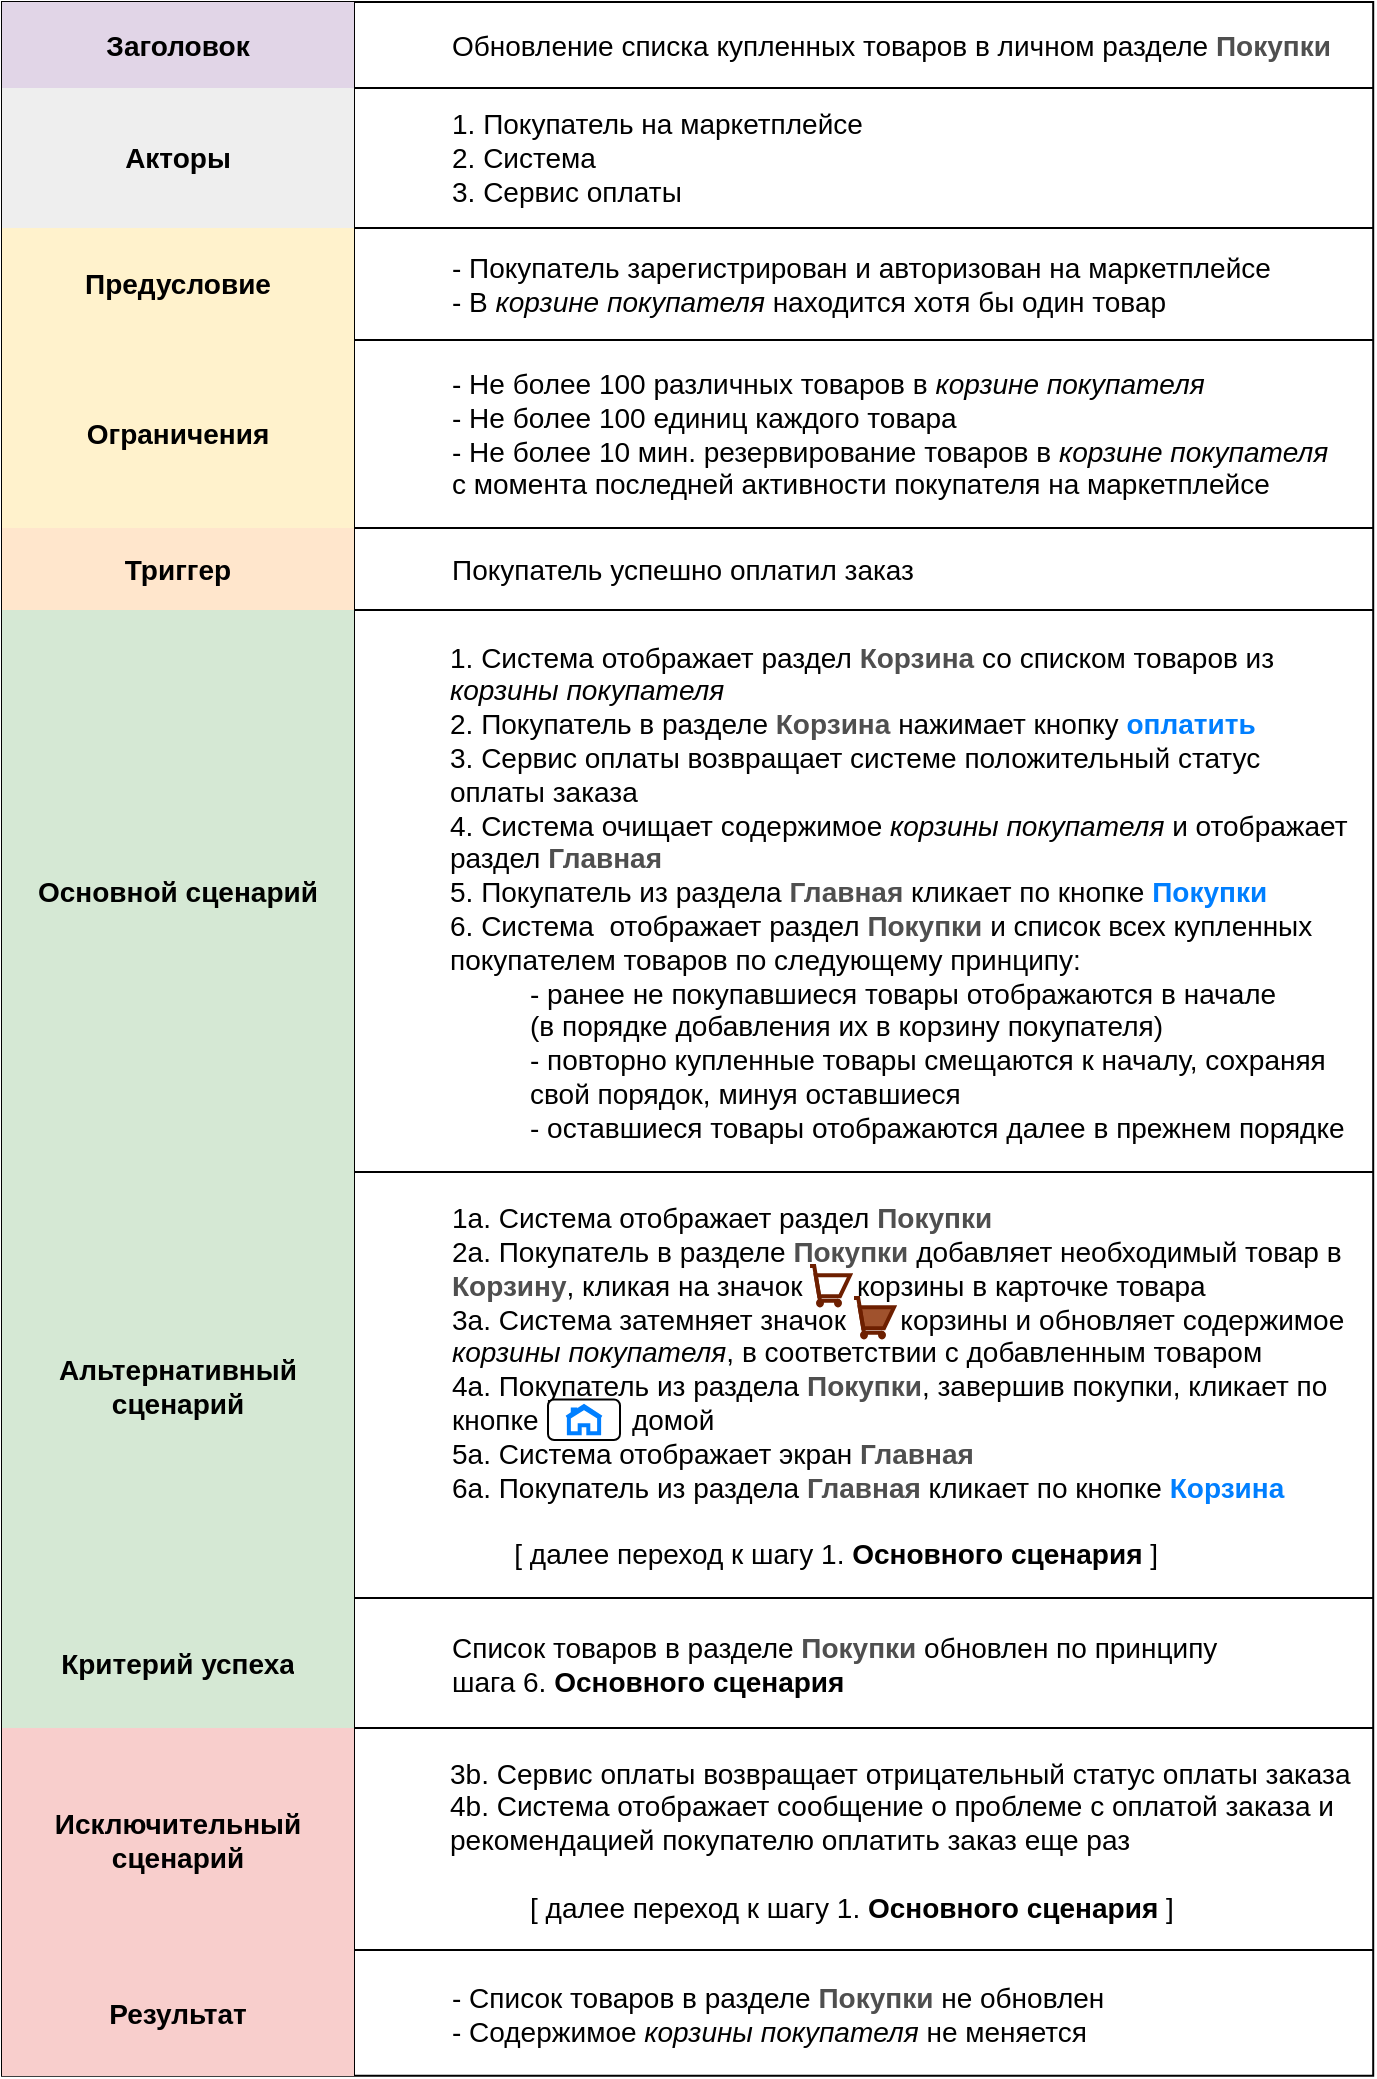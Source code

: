 <mxfile version="24.8.0">
  <diagram id="iSdH8Bf3Pxa846-qju2B" name="Шаблон">
    <mxGraphModel dx="1432" dy="951" grid="0" gridSize="10" guides="1" tooltips="1" connect="1" arrows="1" fold="1" page="1" pageScale="1" pageWidth="827" pageHeight="1169" math="0" shadow="0">
      <root>
        <mxCell id="0" />
        <mxCell id="1" parent="0" />
        <mxCell id="5DFN9uElky3kn-lGwo1o-1" value="" style="shape=table;startSize=0;container=1;collapsible=0;childLayout=tableLayout;" parent="1" vertex="1">
          <mxGeometry x="78" y="58" width="685.603" height="1036.819" as="geometry" />
        </mxCell>
        <mxCell id="5DFN9uElky3kn-lGwo1o-6" value="" style="shape=tableRow;horizontal=0;startSize=0;swimlaneHead=0;swimlaneBody=0;strokeColor=inherit;top=0;left=0;bottom=0;right=0;collapsible=0;dropTarget=0;fillColor=none;points=[[0,0.5],[1,0.5]];portConstraint=eastwest;" parent="5DFN9uElky3kn-lGwo1o-1" vertex="1">
          <mxGeometry width="685.603" height="43" as="geometry" />
        </mxCell>
        <mxCell id="5DFN9uElky3kn-lGwo1o-7" value="&lt;b&gt;&lt;font style=&quot;font-size: 14px;&quot;&gt;Заголовок&lt;/font&gt;&lt;/b&gt;" style="shape=partialRectangle;html=1;whiteSpace=wrap;connectable=0;strokeColor=#9673a6;overflow=hidden;fillColor=#e1d5e7;top=0;left=0;bottom=0;right=0;pointerEvents=1;" parent="5DFN9uElky3kn-lGwo1o-6" vertex="1">
          <mxGeometry width="176" height="43" as="geometry">
            <mxRectangle width="176" height="43" as="alternateBounds" />
          </mxGeometry>
        </mxCell>
        <mxCell id="5DFN9uElky3kn-lGwo1o-9" value="&lt;blockquote style=&quot;margin: 0 0 0 40px; border: none; padding: 0px;&quot;&gt;&lt;font style=&quot;font-size: 14px;&quot;&gt;Обновление списка купленных товаров в личном разделе&amp;nbsp;&lt;b&gt;&lt;font style=&quot;font-size: 14px;&quot; color=&quot;#4f4f4f&quot;&gt;Покупки&lt;/font&gt;&lt;/b&gt;&lt;/font&gt;&lt;/blockquote&gt;" style="shape=partialRectangle;html=1;whiteSpace=wrap;connectable=0;strokeColor=inherit;overflow=hidden;fillColor=none;top=0;left=0;bottom=0;right=0;pointerEvents=1;spacingLeft=7;spacingRight=7;align=left;" parent="5DFN9uElky3kn-lGwo1o-6" vertex="1">
          <mxGeometry x="176" width="510" height="43" as="geometry">
            <mxRectangle width="510" height="43" as="alternateBounds" />
          </mxGeometry>
        </mxCell>
        <mxCell id="5DFN9uElky3kn-lGwo1o-10" value="" style="shape=tableRow;horizontal=0;startSize=0;swimlaneHead=0;swimlaneBody=0;strokeColor=inherit;top=0;left=0;bottom=0;right=0;collapsible=0;dropTarget=0;fillColor=none;points=[[0,0.5],[1,0.5]];portConstraint=eastwest;" parent="5DFN9uElky3kn-lGwo1o-1" vertex="1">
          <mxGeometry y="43" width="685.603" height="70" as="geometry" />
        </mxCell>
        <mxCell id="5DFN9uElky3kn-lGwo1o-11" value="&lt;b&gt;&lt;font style=&quot;font-size: 14px;&quot;&gt;Акторы&lt;/font&gt;&lt;/b&gt;" style="shape=partialRectangle;html=1;whiteSpace=wrap;connectable=0;overflow=hidden;top=0;left=0;bottom=0;right=0;pointerEvents=1;fillColor=#eeeeee;strokeColor=#36393d;" parent="5DFN9uElky3kn-lGwo1o-10" vertex="1">
          <mxGeometry width="176" height="70" as="geometry">
            <mxRectangle width="176" height="70" as="alternateBounds" />
          </mxGeometry>
        </mxCell>
        <mxCell id="5DFN9uElky3kn-lGwo1o-13" value="&lt;blockquote style=&quot;margin: 0 0 0 40px; border: none; padding: 0px;&quot;&gt;&lt;span style=&quot;background-color: initial; font-size: 14px;&quot;&gt;1. Покупатель на маркетплейсе&lt;br&gt;&lt;/span&gt;&lt;span style=&quot;background-color: initial; font-size: 14px;&quot;&gt;2. Система&lt;br&gt;&lt;/span&gt;&lt;span style=&quot;background-color: initial; font-size: 14px;&quot;&gt;3. Сервис оплаты&lt;/span&gt;&lt;/blockquote&gt;" style="shape=partialRectangle;html=1;whiteSpace=wrap;connectable=0;strokeColor=inherit;overflow=hidden;fillColor=none;top=0;left=0;bottom=0;right=0;pointerEvents=1;spacingLeft=7;spacingRight=7;align=left;" parent="5DFN9uElky3kn-lGwo1o-10" vertex="1">
          <mxGeometry x="176" width="510" height="70" as="geometry">
            <mxRectangle width="510" height="70" as="alternateBounds" />
          </mxGeometry>
        </mxCell>
        <mxCell id="5DFN9uElky3kn-lGwo1o-14" value="" style="shape=tableRow;horizontal=0;startSize=0;swimlaneHead=0;swimlaneBody=0;strokeColor=inherit;top=0;left=0;bottom=0;right=0;collapsible=0;dropTarget=0;fillColor=none;points=[[0,0.5],[1,0.5]];portConstraint=eastwest;" parent="5DFN9uElky3kn-lGwo1o-1" vertex="1">
          <mxGeometry y="113" width="685.603" height="56" as="geometry" />
        </mxCell>
        <mxCell id="5DFN9uElky3kn-lGwo1o-15" value="&lt;b&gt;&lt;font style=&quot;font-size: 14px;&quot;&gt;Предусловие&lt;/font&gt;&lt;/b&gt;" style="shape=partialRectangle;html=1;whiteSpace=wrap;connectable=0;strokeColor=#d6b656;overflow=hidden;fillColor=#fff2cc;top=0;left=0;bottom=0;right=0;pointerEvents=1;" parent="5DFN9uElky3kn-lGwo1o-14" vertex="1">
          <mxGeometry width="176" height="56" as="geometry">
            <mxRectangle width="176" height="56" as="alternateBounds" />
          </mxGeometry>
        </mxCell>
        <mxCell id="5DFN9uElky3kn-lGwo1o-17" value="&lt;blockquote style=&quot;margin: 0 0 0 40px; border: none; padding: 0px;&quot;&gt;&lt;span style=&quot;background-color: initial; font-size: 14px;&quot;&gt;- Покупатель зарегистрирован и авторизован на маркетплейсе&lt;br&gt;&lt;/span&gt;&lt;span style=&quot;background-color: initial; font-size: 14px;&quot;&gt;- В &lt;i&gt;корзине п&lt;/i&gt;&lt;/span&gt;&lt;span style=&quot;background-color: initial; font-size: 14px;&quot;&gt;&lt;i&gt;окупателя&lt;/i&gt; находится хотя бы один товар&lt;/span&gt;&lt;/blockquote&gt;" style="shape=partialRectangle;html=1;whiteSpace=wrap;connectable=0;strokeColor=inherit;overflow=hidden;fillColor=none;top=0;left=0;bottom=0;right=0;pointerEvents=1;spacingLeft=7;spacingRight=7;align=left;" parent="5DFN9uElky3kn-lGwo1o-14" vertex="1">
          <mxGeometry x="176" width="510" height="56" as="geometry">
            <mxRectangle width="510" height="56" as="alternateBounds" />
          </mxGeometry>
        </mxCell>
        <mxCell id="5DFN9uElky3kn-lGwo1o-18" value="" style="shape=tableRow;horizontal=0;startSize=0;swimlaneHead=0;swimlaneBody=0;strokeColor=inherit;top=0;left=0;bottom=0;right=0;collapsible=0;dropTarget=0;fillColor=none;points=[[0,0.5],[1,0.5]];portConstraint=eastwest;" parent="5DFN9uElky3kn-lGwo1o-1" vertex="1">
          <mxGeometry y="169" width="685.603" height="94" as="geometry" />
        </mxCell>
        <mxCell id="5DFN9uElky3kn-lGwo1o-19" value="&lt;b&gt;&lt;font style=&quot;font-size: 14px;&quot;&gt;Ограничения&lt;/font&gt;&lt;/b&gt;" style="shape=partialRectangle;html=1;whiteSpace=wrap;connectable=0;strokeColor=#d6b656;overflow=hidden;fillColor=#fff2cc;top=0;left=0;bottom=0;right=0;pointerEvents=1;" parent="5DFN9uElky3kn-lGwo1o-18" vertex="1">
          <mxGeometry width="176" height="94" as="geometry">
            <mxRectangle width="176" height="94" as="alternateBounds" />
          </mxGeometry>
        </mxCell>
        <mxCell id="5DFN9uElky3kn-lGwo1o-21" value="&lt;blockquote style=&quot;margin: 0 0 0 40px; border: none; padding: 0px;&quot;&gt;&lt;span style=&quot;background-color: initial; font-size: 14px;&quot;&gt;- Не более 100 различных товаров в &lt;i&gt;корзине покупателя&lt;/i&gt;&lt;/span&gt;&lt;b style=&quot;background-color: initial; font-size: 14px;&quot;&gt;&lt;font color=&quot;#4f4f4f&quot;&gt;&lt;br&gt;&lt;/font&gt;&lt;/b&gt;&lt;span style=&quot;font-size: 14px; background-color: initial;&quot;&gt;- Не более 100 единиц каждого товара&lt;/span&gt;&lt;/blockquote&gt;&lt;blockquote style=&quot;margin: 0 0 0 40px; border: none; padding: 0px;&quot;&gt;&lt;span style=&quot;font-size: 14px; background-color: initial;&quot;&gt;- Не более 10 мин. резервирование товаров в &lt;i&gt;корзине покупателя&lt;/i&gt;&lt;/span&gt;&lt;/blockquote&gt;&lt;blockquote style=&quot;margin: 0 0 0 40px; border: none; padding: 0px;&quot;&gt;&lt;span style=&quot;font-size: 14px; background-color: initial;&quot;&gt;&lt;i&gt;&lt;/i&gt;с&amp;nbsp;&lt;/span&gt;&lt;span style=&quot;background-color: initial; font-size: 14px;&quot;&gt;момента последней активности покупателя на маркетплейсе&amp;nbsp;&lt;/span&gt;&lt;/blockquote&gt;" style="shape=partialRectangle;html=1;whiteSpace=wrap;connectable=0;strokeColor=inherit;overflow=hidden;fillColor=none;top=0;left=0;bottom=0;right=0;pointerEvents=1;spacingLeft=7;spacingRight=7;align=left;" parent="5DFN9uElky3kn-lGwo1o-18" vertex="1">
          <mxGeometry x="176" width="510" height="94" as="geometry">
            <mxRectangle width="510" height="94" as="alternateBounds" />
          </mxGeometry>
        </mxCell>
        <mxCell id="5DFN9uElky3kn-lGwo1o-22" value="" style="shape=tableRow;horizontal=0;startSize=0;swimlaneHead=0;swimlaneBody=0;strokeColor=inherit;top=0;left=0;bottom=0;right=0;collapsible=0;dropTarget=0;fillColor=none;points=[[0,0.5],[1,0.5]];portConstraint=eastwest;" parent="5DFN9uElky3kn-lGwo1o-1" vertex="1">
          <mxGeometry y="263" width="685.603" height="41" as="geometry" />
        </mxCell>
        <mxCell id="5DFN9uElky3kn-lGwo1o-23" value="&lt;b&gt;&lt;font style=&quot;font-size: 14px;&quot;&gt;Триггер&lt;/font&gt;&lt;/b&gt;" style="shape=partialRectangle;html=1;whiteSpace=wrap;connectable=0;strokeColor=#d79b00;overflow=hidden;fillColor=#ffe6cc;top=0;left=0;bottom=0;right=0;pointerEvents=1;" parent="5DFN9uElky3kn-lGwo1o-22" vertex="1">
          <mxGeometry width="176" height="41" as="geometry">
            <mxRectangle width="176" height="41" as="alternateBounds" />
          </mxGeometry>
        </mxCell>
        <mxCell id="5DFN9uElky3kn-lGwo1o-25" value="&lt;blockquote style=&quot;margin: 0 0 0 40px; border: none; padding: 0px;&quot;&gt;&lt;font style=&quot;font-size: 14px;&quot;&gt;Покупатель успешно оплатил заказ&lt;/font&gt;&lt;/blockquote&gt;" style="shape=partialRectangle;html=1;whiteSpace=wrap;connectable=0;strokeColor=inherit;overflow=hidden;fillColor=none;top=0;left=0;bottom=0;right=0;pointerEvents=1;spacingLeft=7;spacingRight=7;align=left;" parent="5DFN9uElky3kn-lGwo1o-22" vertex="1">
          <mxGeometry x="176" width="510" height="41" as="geometry">
            <mxRectangle width="510" height="41" as="alternateBounds" />
          </mxGeometry>
        </mxCell>
        <mxCell id="5DFN9uElky3kn-lGwo1o-26" value="" style="shape=tableRow;horizontal=0;startSize=0;swimlaneHead=0;swimlaneBody=0;strokeColor=inherit;top=0;left=0;bottom=0;right=0;collapsible=0;dropTarget=0;fillColor=none;points=[[0,0.5],[1,0.5]];portConstraint=eastwest;" parent="5DFN9uElky3kn-lGwo1o-1" vertex="1">
          <mxGeometry y="304" width="685.603" height="281" as="geometry" />
        </mxCell>
        <mxCell id="5DFN9uElky3kn-lGwo1o-27" value="&lt;b&gt;&lt;font style=&quot;font-size: 14px;&quot;&gt;Основной сценарий&lt;/font&gt;&lt;/b&gt;" style="shape=partialRectangle;html=1;whiteSpace=wrap;connectable=0;strokeColor=#82b366;overflow=hidden;fillColor=#d5e8d4;top=0;left=0;bottom=0;right=0;pointerEvents=1;" parent="5DFN9uElky3kn-lGwo1o-26" vertex="1">
          <mxGeometry width="176" height="281" as="geometry">
            <mxRectangle width="176" height="281" as="alternateBounds" />
          </mxGeometry>
        </mxCell>
        <mxCell id="5DFN9uElky3kn-lGwo1o-29" value="&lt;blockquote style=&quot;margin: 0 0 0 40px; border: none; padding: 0px;&quot;&gt;&lt;div style=&quot;text-align: left;&quot;&gt;&lt;span style=&quot;background-color: initial; font-size: 14px;&quot;&gt;1. Система отображает раздел&amp;nbsp;&lt;/span&gt;&lt;span style=&quot;background-color: initial; font-size: 14px;&quot;&gt;&lt;b style=&quot;color: rgb(79, 79, 79);&quot;&gt;Корзина&lt;/b&gt;&amp;nbsp;со списком товаров из &lt;i&gt;корзины покупателя&lt;/i&gt;&lt;/span&gt;&lt;/div&gt;&lt;span style=&quot;font-size: 14px; background-color: initial;&quot;&gt;&lt;div style=&quot;text-align: left;&quot;&gt;&lt;span style=&quot;background-color: initial;&quot;&gt;2. Покупатель в&amp;nbsp;&lt;span style=&quot;background-color: initial;&quot;&gt;разделе&amp;nbsp;&lt;/span&gt;&lt;b style=&quot;background-color: initial;&quot;&gt;&lt;font color=&quot;#4f4f4f&quot;&gt;Корзина&amp;nbsp;&lt;/font&gt;&lt;/b&gt;нажимает кнопку &lt;/span&gt;&lt;font style=&quot;background-color: initial;&quot; color=&quot;#007fff&quot;&gt;&lt;b&gt;оплатить&lt;/b&gt;&lt;/font&gt;&lt;/div&gt;&lt;/span&gt;&lt;span style=&quot;background-color: initial; font-size: 14px;&quot;&gt;&lt;div style=&quot;text-align: left;&quot;&gt;&lt;span style=&quot;background-color: initial;&quot;&gt;3. Сервис оплаты возвращает системе положительный статус оплаты заказа&lt;/span&gt;&lt;/div&gt;&lt;/span&gt;&lt;span style=&quot;background-color: initial; font-size: 14px;&quot;&gt;&lt;div style=&quot;text-align: left;&quot;&gt;&lt;span style=&quot;background-color: initial;&quot;&gt;4. Система очищает содержимое &lt;i&gt;корзины покупателя&lt;/i&gt; и отображает раздел&amp;nbsp;&lt;/span&gt;&lt;b style=&quot;background-color: initial;&quot;&gt;&lt;font color=&quot;#4f4f4f&quot;&gt;Главная&lt;/font&gt;&lt;/b&gt;&lt;/div&gt;&lt;div style=&quot;text-align: left;&quot;&gt;&lt;span style=&quot;background-color: initial;&quot;&gt;5. Покупатель из раздела&amp;nbsp;&lt;/span&gt;&lt;font style=&quot;background-color: initial; font-weight: bold;&quot; color=&quot;#4f4f4f&quot;&gt;Главная&amp;nbsp;&lt;/font&gt;&lt;span style=&quot;background-color: initial;&quot;&gt;кликает по кнопке&amp;nbsp;&lt;/span&gt;&lt;b style=&quot;background-color: initial;&quot;&gt;&lt;font color=&quot;#007fff&quot;&gt;Покупки&amp;nbsp;&lt;/font&gt;&lt;/b&gt;&lt;/div&gt;&lt;/span&gt;&lt;span style=&quot;font-size: 14px; background-color: initial;&quot;&gt;&lt;div style=&quot;text-align: left;&quot;&gt;&lt;span style=&quot;background-color: initial;&quot;&gt;6. Система&amp;nbsp; отображает раздел&amp;nbsp;&lt;b&gt;&lt;font color=&quot;#4f4f4f&quot;&gt;Покупки&amp;nbsp;&lt;/font&gt;&lt;/b&gt;и список всех купленных покупателем товаров по следующему принципу:&lt;/span&gt;&lt;span style=&quot;background-color: initial;&quot;&gt;&amp;nbsp;&lt;/span&gt;&lt;/div&gt;&lt;/span&gt;&lt;/blockquote&gt;&lt;blockquote style=&quot;margin: 0 0 0 40px; border: none; padding: 0px;&quot;&gt;&lt;blockquote style=&quot;margin: 0 0 0 40px; border: none; padding: 0px;&quot;&gt;&lt;span style=&quot;background-color: initial; font-size: 14px;&quot;&gt;&lt;div style=&quot;text-align: left;&quot;&gt;&lt;span style=&quot;background-color: initial;&quot;&gt;- ранее не покупавшиеся товары отображаются в начале&lt;/span&gt;&lt;/div&gt;&lt;div style=&quot;text-align: left;&quot;&gt;&lt;span style=&quot;background-color: initial;&quot;&gt;(в порядке добавления их в корзину покупателя&lt;/span&gt;&lt;span style=&quot;background-color: initial;&quot;&gt;)&lt;/span&gt;&lt;span style=&quot;background-color: initial;&quot;&gt;&amp;nbsp;&lt;/span&gt;&lt;/div&gt;&lt;/span&gt;&lt;/blockquote&gt;&lt;blockquote style=&quot;margin: 0 0 0 40px; border: none; padding: 0px;&quot;&gt;&lt;span style=&quot;background-color: initial; font-size: 14px;&quot;&gt;&lt;div style=&quot;text-align: left;&quot;&gt;&lt;span style=&quot;background-color: initial;&quot;&gt;- повторно купленные товары смещаются к началу, сохраняя свой порядок, минуя оставшиеся&lt;/span&gt;&lt;/div&gt;&lt;/span&gt;&lt;/blockquote&gt;&lt;blockquote style=&quot;margin: 0 0 0 40px; border: none; padding: 0px;&quot;&gt;&lt;span style=&quot;background-color: initial; font-size: 14px;&quot;&gt;&lt;div style=&quot;text-align: left;&quot;&gt;&lt;span style=&quot;background-color: initial;&quot;&gt;- оставшиеся товары отображаются далее в прежнем порядке&lt;/span&gt;&lt;/div&gt;&lt;/span&gt;&lt;/blockquote&gt;&lt;/blockquote&gt;&lt;b style=&quot;background-color: initial; font-size: 14px;&quot;&gt;&lt;div style=&quot;text-align: left;&quot;&gt;&lt;/div&gt;&lt;/b&gt;" style="shape=partialRectangle;html=1;whiteSpace=wrap;connectable=0;strokeColor=inherit;overflow=hidden;fillColor=none;top=0;left=0;bottom=0;right=0;pointerEvents=1;spacingLeft=7;spacingRight=7;" parent="5DFN9uElky3kn-lGwo1o-26" vertex="1">
          <mxGeometry x="176" width="510" height="281" as="geometry">
            <mxRectangle width="510" height="281" as="alternateBounds" />
          </mxGeometry>
        </mxCell>
        <mxCell id="5DFN9uElky3kn-lGwo1o-30" value="" style="shape=tableRow;horizontal=0;startSize=0;swimlaneHead=0;swimlaneBody=0;strokeColor=inherit;top=0;left=0;bottom=0;right=0;collapsible=0;dropTarget=0;fillColor=none;points=[[0,0.5],[1,0.5]];portConstraint=eastwest;" parent="5DFN9uElky3kn-lGwo1o-1" vertex="1">
          <mxGeometry y="585" width="685.603" height="213" as="geometry" />
        </mxCell>
        <mxCell id="5DFN9uElky3kn-lGwo1o-31" value="&lt;b&gt;&lt;font style=&quot;font-size: 14px;&quot;&gt;Альтернативный сценарий&lt;/font&gt;&lt;/b&gt;" style="shape=partialRectangle;html=1;whiteSpace=wrap;connectable=0;strokeColor=#82b366;overflow=hidden;fillColor=#d5e8d4;top=0;left=0;bottom=0;right=0;pointerEvents=1;" parent="5DFN9uElky3kn-lGwo1o-30" vertex="1">
          <mxGeometry width="176" height="213" as="geometry">
            <mxRectangle width="176" height="213" as="alternateBounds" />
          </mxGeometry>
        </mxCell>
        <mxCell id="5DFN9uElky3kn-lGwo1o-33" value="&lt;blockquote style=&quot;margin: 0 0 0 40px; border: none; padding: 0px;&quot;&gt;&lt;font style=&quot;font-size: 14px;&quot;&gt;&lt;span style=&quot;background-color: initial;&quot;&gt;1a. Система отображает раздел&amp;nbsp;&lt;font color=&quot;#4f4f4f&quot;&gt;&lt;b&gt;Покупки&lt;/b&gt;&lt;/font&gt;&lt;/span&gt;&lt;/font&gt;&lt;/blockquote&gt;&lt;blockquote style=&quot;margin: 0 0 0 40px; border: none; padding: 0px;&quot;&gt;&lt;font style=&quot;font-size: 14px;&quot;&gt;&lt;span style=&quot;background-color: initial;&quot;&gt;2a. Покупатель в&amp;nbsp;&lt;/span&gt;&lt;/font&gt;&lt;span style=&quot;background-color: initial; font-size: 14px;&quot;&gt;разделе&amp;nbsp;&lt;/span&gt;&lt;font style=&quot;background-color: initial; font-size: 14px;&quot; color=&quot;#4f4f4f&quot;&gt;&lt;b&gt;Покупки&amp;nbsp;&lt;/b&gt;&lt;/font&gt;&lt;span style=&quot;background-color: initial; font-size: 14px;&quot;&gt;добавляет необходимый товар в &lt;/span&gt;&lt;b style=&quot;background-color: initial; font-size: 14px;&quot;&gt;&lt;font color=&quot;#4f4f4f&quot;&gt;Корзину&lt;/font&gt;&lt;/b&gt;&lt;span style=&quot;background-color: initial; font-size: 14px;&quot;&gt;, кликая на значок&amp;nbsp; &amp;nbsp; &amp;nbsp; &amp;nbsp;корзины в карточке товара&amp;nbsp;&lt;/span&gt;&lt;/blockquote&gt;&lt;blockquote style=&quot;margin: 0 0 0 40px; border: none; padding: 0px;&quot;&gt;&lt;font style=&quot;font-size: 14px;&quot;&gt;&lt;span style=&quot;background-color: initial;&quot;&gt;3a. Система&amp;nbsp;&lt;/span&gt;&lt;/font&gt;&lt;span style=&quot;font-size: 14px; background-color: initial;&quot;&gt;затемняет значок&amp;nbsp; &amp;nbsp; &amp;nbsp; &amp;nbsp;корзины&lt;/span&gt;&lt;span style=&quot;font-size: 14px; background-color: initial;&quot;&gt;&amp;nbsp;и&amp;nbsp;&lt;/span&gt;&lt;span style=&quot;background-color: initial; font-size: 14px;&quot;&gt;обновляет содержимое &lt;i&gt;корзины покупателя&lt;/i&gt;&lt;/span&gt;&lt;font style=&quot;background-color: initial; font-size: 14px;&quot;&gt;, в соответствии с добавленным товаром&lt;/font&gt;&lt;span style=&quot;background-color: initial; font-size: 14px;&quot;&gt;&amp;nbsp;&lt;/span&gt;&lt;/blockquote&gt;&lt;blockquote style=&quot;margin: 0 0 0 40px; border: none; padding: 0px;&quot;&gt;&lt;font style=&quot;font-size: 14px;&quot;&gt;&lt;span style=&quot;background-color: initial;&quot;&gt;4a. Покупатель&amp;nbsp;&lt;/span&gt;&lt;span style=&quot;background-color: initial;&quot;&gt;из&amp;nbsp;&lt;/span&gt;&lt;span style=&quot;background-color: initial;&quot;&gt;раздела&amp;nbsp;&lt;/span&gt;&lt;font style=&quot;background-color: initial;&quot; color=&quot;#4f4f4f&quot;&gt;&lt;b&gt;Покупки&lt;/b&gt;&lt;/font&gt;&lt;span style=&quot;background-color: initial;&quot;&gt;, завершив покупки, кликает&amp;nbsp;&lt;/span&gt;&lt;span style=&quot;background-color: initial;&quot;&gt;по кнопке&amp;nbsp; &amp;nbsp; &amp;nbsp;&lt;/span&gt;&lt;/font&gt;&lt;span style=&quot;background-color: initial; font-size: 14px;&quot;&gt;&amp;nbsp; &amp;nbsp; &amp;nbsp; &amp;nbsp;домой&lt;/span&gt;&lt;/blockquote&gt;&lt;blockquote style=&quot;margin: 0 0 0 40px; border: none; padding: 0px;&quot;&gt;&lt;font style=&quot;font-size: 14px;&quot;&gt;&lt;span style=&quot;background-color: initial;&quot;&gt;5a. Система отображает экран&lt;/span&gt;&lt;span style=&quot;background-color: initial;&quot;&gt;&amp;nbsp;&lt;/span&gt;&lt;b style=&quot;background-color: initial;&quot;&gt;&lt;font color=&quot;#4f4f4f&quot;&gt;Главная&lt;/font&gt;&lt;/b&gt;&lt;/font&gt;&lt;/blockquote&gt;&lt;blockquote style=&quot;margin: 0 0 0 40px; border: none; padding: 0px;&quot;&gt;&lt;font style=&quot;font-size: 14px;&quot;&gt;&lt;div&gt;&lt;span style=&quot;background-color: initial;&quot;&gt;6a. Покупатель из раздела&amp;nbsp;&lt;/span&gt;&lt;font style=&quot;background-color: initial; font-weight: bold;&quot; color=&quot;#4f4f4f&quot;&gt;Главная&amp;nbsp;&lt;/font&gt;&lt;span style=&quot;background-color: initial;&quot;&gt;кликает по кнопке&amp;nbsp;&lt;/span&gt;&lt;b style=&quot;background-color: initial;&quot;&gt;&lt;font color=&quot;#007fff&quot;&gt;Корзина&lt;/font&gt;&lt;/b&gt;&lt;/div&gt;&lt;div&gt;&lt;br&gt;&lt;/div&gt;&lt;/font&gt;&lt;/blockquote&gt;&lt;blockquote style=&quot;margin: 0 0 0 40px; border: none; padding: 0px;&quot;&gt;&lt;font style=&quot;font-size: 14px;&quot;&gt;&lt;span style=&quot;white-space: pre;&quot;&gt;&#x9;&lt;/span&gt;[ далее переход к шагу 1.&lt;b&gt; Основного сценария&amp;nbsp;&lt;/b&gt;]&lt;/font&gt;&lt;/blockquote&gt;" style="shape=partialRectangle;html=1;whiteSpace=wrap;connectable=0;strokeColor=inherit;overflow=hidden;fillColor=none;top=0;left=0;bottom=0;right=0;pointerEvents=1;align=left;spacingLeft=7;spacingRight=7;" parent="5DFN9uElky3kn-lGwo1o-30" vertex="1">
          <mxGeometry x="176" width="510" height="213" as="geometry">
            <mxRectangle width="510" height="213" as="alternateBounds" />
          </mxGeometry>
        </mxCell>
        <mxCell id="WLq3XIUO8xX3mYDwe5wm-9" style="shape=tableRow;horizontal=0;startSize=0;swimlaneHead=0;swimlaneBody=0;strokeColor=inherit;top=0;left=0;bottom=0;right=0;collapsible=0;dropTarget=0;fillColor=none;points=[[0,0.5],[1,0.5]];portConstraint=eastwest;" vertex="1" parent="5DFN9uElky3kn-lGwo1o-1">
          <mxGeometry y="798" width="685.603" height="65" as="geometry" />
        </mxCell>
        <mxCell id="WLq3XIUO8xX3mYDwe5wm-10" value="&lt;b&gt;&lt;font style=&quot;font-size: 14px;&quot;&gt;Критерий успеха&lt;/font&gt;&lt;/b&gt;" style="shape=partialRectangle;html=1;whiteSpace=wrap;connectable=0;strokeColor=#82b366;overflow=hidden;fillColor=#d5e8d4;top=0;left=0;bottom=0;right=0;pointerEvents=1;" vertex="1" parent="WLq3XIUO8xX3mYDwe5wm-9">
          <mxGeometry width="176" height="65" as="geometry">
            <mxRectangle width="176" height="65" as="alternateBounds" />
          </mxGeometry>
        </mxCell>
        <mxCell id="WLq3XIUO8xX3mYDwe5wm-11" value="&lt;blockquote style=&quot;margin: 0 0 0 40px; border: none; padding: 0px;&quot;&gt;&lt;font style=&quot;font-size: 14px;&quot;&gt;Список товаров в разделе &lt;b&gt;&lt;font color=&quot;#4f4f4f&quot;&gt;Покупки&lt;/font&gt;&lt;/b&gt; обновлен по принципу&lt;/font&gt;&lt;/blockquote&gt;&lt;blockquote style=&quot;margin: 0 0 0 40px; border: none; padding: 0px;&quot;&gt;&lt;font style=&quot;font-size: 14px;&quot;&gt;шага 6. &lt;b&gt;Основного сценария&lt;/b&gt;&lt;/font&gt;&lt;/blockquote&gt;" style="shape=partialRectangle;html=1;whiteSpace=wrap;connectable=0;strokeColor=inherit;overflow=hidden;fillColor=none;top=0;left=0;bottom=0;right=0;pointerEvents=1;align=left;spacingLeft=7;spacingRight=7;" vertex="1" parent="WLq3XIUO8xX3mYDwe5wm-9">
          <mxGeometry x="176" width="510" height="65" as="geometry">
            <mxRectangle width="510" height="65" as="alternateBounds" />
          </mxGeometry>
        </mxCell>
        <mxCell id="5DFN9uElky3kn-lGwo1o-34" value="" style="shape=tableRow;horizontal=0;startSize=0;swimlaneHead=0;swimlaneBody=0;strokeColor=inherit;top=0;left=0;bottom=0;right=0;collapsible=0;dropTarget=0;fillColor=none;points=[[0,0.5],[1,0.5]];portConstraint=eastwest;" parent="5DFN9uElky3kn-lGwo1o-1" vertex="1">
          <mxGeometry y="863" width="685.603" height="111" as="geometry" />
        </mxCell>
        <mxCell id="5DFN9uElky3kn-lGwo1o-35" value="&lt;b&gt;&lt;font style=&quot;font-size: 14px;&quot;&gt;Исключительный сценарий&lt;/font&gt;&lt;/b&gt;" style="shape=partialRectangle;html=1;whiteSpace=wrap;connectable=0;strokeColor=#b85450;overflow=hidden;fillColor=#f8cecc;top=0;left=0;bottom=0;right=0;pointerEvents=1;" parent="5DFN9uElky3kn-lGwo1o-34" vertex="1">
          <mxGeometry width="176" height="111" as="geometry">
            <mxRectangle width="176" height="111" as="alternateBounds" />
          </mxGeometry>
        </mxCell>
        <mxCell id="5DFN9uElky3kn-lGwo1o-37" value="&lt;blockquote style=&quot;margin: 0 0 0 40px; border: none; padding: 0px;&quot;&gt;&lt;div style=&quot;text-align: left; font-size: 14px;&quot;&gt;&lt;span style=&quot;background-color: initial;&quot;&gt;&lt;font style=&quot;font-size: 14px;&quot;&gt;3b.&amp;nbsp;&lt;/font&gt;&lt;/span&gt;&lt;span style=&quot;background-color: initial;&quot;&gt;Сервис оплаты возвращает отрицательный статус оплаты заказа&lt;/span&gt;&lt;/div&gt;&lt;div style=&quot;text-align: left; font-size: 14px;&quot;&gt;&lt;span style=&quot;background-color: initial;&quot;&gt;4b. Система отображает сообщение о проблеме с оплатой заказа и рекомендацией покупателю оплатить заказ еще раз&lt;/span&gt;&lt;/div&gt;&lt;div style=&quot;text-align: left; font-size: 14px;&quot;&gt;&lt;span style=&quot;background-color: initial;&quot;&gt;&lt;br&gt;&lt;/span&gt;&lt;/div&gt;&lt;/blockquote&gt;&lt;blockquote style=&quot;margin: 0 0 0 40px; border: none; padding: 0px;&quot;&gt;&lt;blockquote style=&quot;margin: 0 0 0 40px; border: none; padding: 0px;&quot;&gt;&lt;div style=&quot;text-align: left; font-size: 14px;&quot;&gt;[ далее переход к шагу 1.&lt;b&gt;&amp;nbsp;Основного сценария&amp;nbsp;&lt;/b&gt;]&lt;/div&gt;&lt;/blockquote&gt;&lt;/blockquote&gt;" style="shape=partialRectangle;html=1;whiteSpace=wrap;connectable=0;strokeColor=inherit;overflow=hidden;fillColor=none;top=0;left=0;bottom=0;right=0;pointerEvents=1;spacingLeft=7;spacingRight=7;" parent="5DFN9uElky3kn-lGwo1o-34" vertex="1">
          <mxGeometry x="176" width="510" height="111" as="geometry">
            <mxRectangle width="510" height="111" as="alternateBounds" />
          </mxGeometry>
        </mxCell>
        <mxCell id="WLq3XIUO8xX3mYDwe5wm-12" style="shape=tableRow;horizontal=0;startSize=0;swimlaneHead=0;swimlaneBody=0;strokeColor=inherit;top=0;left=0;bottom=0;right=0;collapsible=0;dropTarget=0;fillColor=none;points=[[0,0.5],[1,0.5]];portConstraint=eastwest;" vertex="1" parent="5DFN9uElky3kn-lGwo1o-1">
          <mxGeometry y="974" width="685.603" height="63" as="geometry" />
        </mxCell>
        <mxCell id="WLq3XIUO8xX3mYDwe5wm-13" value="&lt;b&gt;&lt;font style=&quot;font-size: 14px;&quot;&gt;Результат&lt;/font&gt;&lt;/b&gt;" style="shape=partialRectangle;html=1;whiteSpace=wrap;connectable=0;strokeColor=#b85450;overflow=hidden;fillColor=#f8cecc;top=0;left=0;bottom=0;right=0;pointerEvents=1;" vertex="1" parent="WLq3XIUO8xX3mYDwe5wm-12">
          <mxGeometry width="176" height="63" as="geometry">
            <mxRectangle width="176" height="63" as="alternateBounds" />
          </mxGeometry>
        </mxCell>
        <mxCell id="WLq3XIUO8xX3mYDwe5wm-14" value="&lt;blockquote style=&quot;margin: 0 0 0 40px; border: none; padding: 0px;&quot;&gt;&lt;span style=&quot;font-size: 14px;&quot;&gt;- Список товаров в разделе&amp;nbsp;&lt;/span&gt;&lt;b style=&quot;font-size: 14px;&quot;&gt;&lt;font color=&quot;#4f4f4f&quot;&gt;Покупки&lt;/font&gt;&lt;/b&gt;&lt;span style=&quot;font-size: 14px;&quot;&gt;&amp;nbsp;не обновлен&lt;/span&gt;&lt;span style=&quot;font-size: 14px; background-color: initial;&quot;&gt;&amp;nbsp;&lt;/span&gt;&lt;/blockquote&gt;&lt;blockquote style=&quot;margin: 0 0 0 40px; border: none; padding: 0px;&quot;&gt;&lt;span style=&quot;font-size: 14px; background-color: initial;&quot;&gt;- Содержимое&amp;nbsp;&lt;/span&gt;&lt;i style=&quot;background-color: initial; font-size: 14px;&quot;&gt;корзины покупателя&lt;/i&gt;&lt;span style=&quot;background-color: initial; font-size: 14px;&quot;&gt;&amp;nbsp;не меняется&amp;nbsp;&lt;/span&gt;&lt;/blockquote&gt;" style="shape=partialRectangle;html=1;whiteSpace=wrap;connectable=0;strokeColor=inherit;overflow=hidden;fillColor=none;top=0;left=0;bottom=0;right=0;pointerEvents=1;spacingLeft=7;spacingRight=7;align=left;" vertex="1" parent="WLq3XIUO8xX3mYDwe5wm-12">
          <mxGeometry x="176" width="510" height="63" as="geometry">
            <mxRectangle width="510" height="63" as="alternateBounds" />
          </mxGeometry>
        </mxCell>
        <mxCell id="WLq3XIUO8xX3mYDwe5wm-1" value="" style="html=1;verticalLabelPosition=bottom;align=center;labelBackgroundColor=#ffffff;verticalAlign=top;strokeWidth=2;strokeColor=#6D1F00;shadow=0;dashed=0;shape=mxgraph.ios7.icons.shopping_cart;fillColor=none;fontColor=#ffffff;" vertex="1" parent="1">
          <mxGeometry x="482.0" y="690" width="20" height="19.7" as="geometry" />
        </mxCell>
        <mxCell id="WLq3XIUO8xX3mYDwe5wm-2" value="" style="html=1;verticalLabelPosition=bottom;align=center;labelBackgroundColor=#ffffff;verticalAlign=top;strokeWidth=2;strokeColor=#6D1F00;shadow=0;dashed=0;shape=mxgraph.ios7.icons.shopping_cart;fillColor=#a0522d;fontColor=#ffffff;" vertex="1" parent="1">
          <mxGeometry x="504.0" y="706.0" width="20" height="19.7" as="geometry" />
        </mxCell>
        <mxCell id="WLq3XIUO8xX3mYDwe5wm-3" value="" style="group" vertex="1" connectable="0" parent="1">
          <mxGeometry x="351" y="750" width="36" height="27" as="geometry" />
        </mxCell>
        <mxCell id="WLq3XIUO8xX3mYDwe5wm-4" value="" style="rounded=1;whiteSpace=wrap;html=1;" vertex="1" parent="WLq3XIUO8xX3mYDwe5wm-3">
          <mxGeometry y="6.75" width="36" height="20.25" as="geometry" />
        </mxCell>
        <mxCell id="WLq3XIUO8xX3mYDwe5wm-5" value="" style="html=1;verticalLabelPosition=bottom;align=center;labelBackgroundColor=#ffffff;verticalAlign=top;strokeWidth=2;strokeColor=#007FFF;shadow=0;dashed=0;shape=mxgraph.ios7.icons.home;" vertex="1" parent="WLq3XIUO8xX3mYDwe5wm-3">
          <mxGeometry x="9.36" y="10.125" width="17.28" height="13.5" as="geometry" />
        </mxCell>
      </root>
    </mxGraphModel>
  </diagram>
</mxfile>
